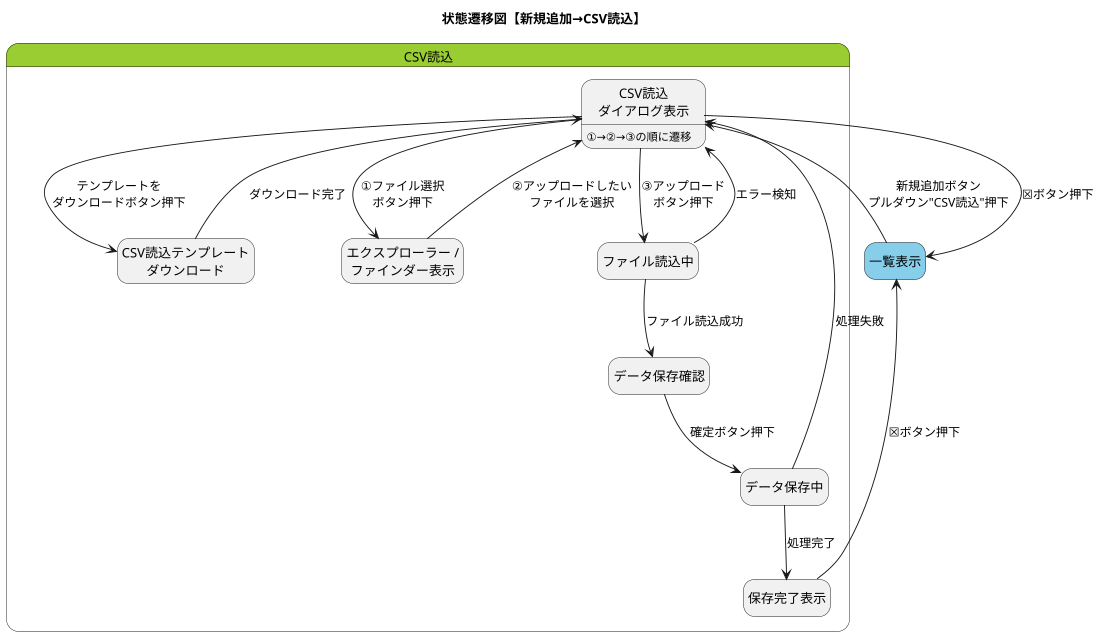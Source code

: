 @startuml StateDiagram_Loading

title 状態遷移図【新規追加→CSV読込】
hide empty description
scale 1100 width

' 【状態】

state 一覧表示 #SkyBlue

state CSV読込 #YellowGreen {
    state "CSV読込\nダイアログ表示" as CSV読込ダイアログ表示
    state "CSV読込テンプレート\nダウンロード" as CSV読込テンプレートダウンロード
    state "エクスプローラー /\nファインダー表示" as フォルダ表示
    state ファイル読込中
    state データ保存確認
    state データ保存中
    state 保存完了表示
}


' 【遷移】

' テンプレダウンロード
CSV読込ダイアログ表示 --> CSV読込テンプレートダウンロード : テンプレートを\nダウンロードボタン押下
CSV読込テンプレートダウンロード --> CSV読込ダイアログ表示 : ダウンロード完了

' CSV読込
一覧表示 --> CSV読込ダイアログ表示 : 新規追加ボタン\nプルダウン"CSV読込"押下
CSV読込ダイアログ表示 --> 一覧表示 : ☒ボタン押下
CSV読込ダイアログ表示 : ①→②→③の順に遷移
CSV読込ダイアログ表示 --> フォルダ表示 : ①ファイル選択\nボタン押下
フォルダ表示 --> CSV読込ダイアログ表示 : ②アップロードしたい\nファイルを選択
CSV読込ダイアログ表示 --> ファイル読込中 : ③アップロード\nボタン押下
ファイル読込中 --> CSV読込ダイアログ表示 : エラー検知
ファイル読込中 --> データ保存確認 : ファイル読込成功
データ保存確認 --> データ保存中 : 確定ボタン押下
データ保存中 --> CSV読込ダイアログ表示 : 処理失敗
データ保存中 --> 保存完了表示 : 処理完了
保存完了表示 --> 一覧表示 : ☒ボタン押下

@enduml